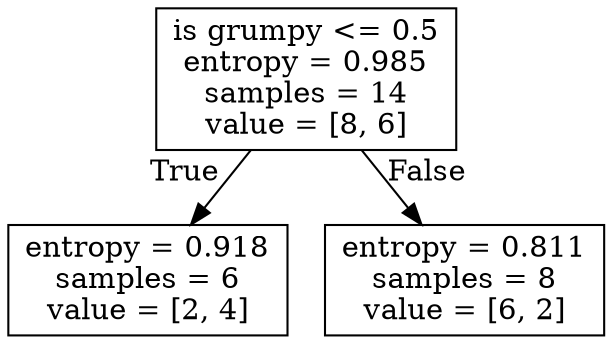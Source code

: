 digraph Tree {
node [shape=box] ;
0 [label="is grumpy <= 0.5\nentropy = 0.985\nsamples = 14\nvalue = [8, 6]"] ;
1 [label="entropy = 0.918\nsamples = 6\nvalue = [2, 4]"] ;
0 -> 1 [labeldistance=2.5, labelangle=45, headlabel="True"] ;
2 [label="entropy = 0.811\nsamples = 8\nvalue = [6, 2]"] ;
0 -> 2 [labeldistance=2.5, labelangle=-45, headlabel="False"] ;
}